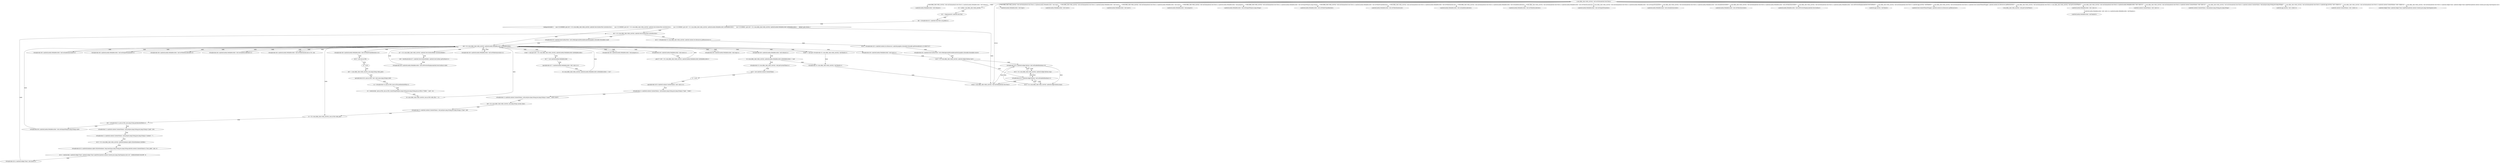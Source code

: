 digraph "<com.Abby_Alex.vedio_Activity: void onClick(android.view.View)> - android.permission.CAMERA android.permission.RECORD_AUDIO" {
    "<com.Abby_Alex.vedio_Activity: void onClick(android.view.View)>";
    "<android.media.MediaRecorder: void release()>";
    "<com.Abby_Alex.vedio_Activity: void onClick(android.view.View)>"->"<android.media.MediaRecorder: void release()>" [label="<com.Abby_Alex.vedio_Activity: void onClick(android.view.View)>/<android.media.MediaRecorder: void release()>",];
    "r0 := @this: com.Abby_Alex.vedio_Activity";
    "<com.Abby_Alex.vedio_Activity: void onClick(android.view.View)>"->"r0 := @this: com.Abby_Alex.vedio_Activity" [label="enter",];
    "$r1 := @parameter0: android.view.View";
    "r0 := @this: com.Abby_Alex.vedio_Activity"->"$r1 := @parameter0: android.view.View" [label="body",];
    "$i0 = virtualinvoke $r1.<android.view.View: int getId()>()";
    "$r1 := @parameter0: android.view.View"->"$i0 = virtualinvoke $r1.<android.view.View: int getId()>()" [label="body",];
    "lookupswitch($i0) {     case 2131099688: goto $r5 = r0.<com.Abby_Alex.vedio_Activity: android.view.SurfaceView mSurfaceview>;     case 2131099689: goto $r5 = r0.<com.Abby_Alex.vedio_Activity: android.view.SurfaceView mSurfaceview>;     case 2131099690: goto $r6 = r0.<com.Abby_Alex.vedio_Activity: android.media.MediaRecorder mMediaRecorder>;     case 2131099691: goto $r6 = r0.<com.Abby_Alex.vedio_Activity: android.media.MediaRecorder mMediaRecorder>;     default: goto return; }";
    "$i0 = virtualinvoke $r1.<android.view.View: int getId()>()"->"lookupswitch($i0) {     case 2131099688: goto $r5 = r0.<com.Abby_Alex.vedio_Activity: android.view.SurfaceView mSurfaceview>;     case 2131099689: goto $r5 = r0.<com.Abby_Alex.vedio_Activity: android.view.SurfaceView mSurfaceview>;     case 2131099690: goto $r6 = r0.<com.Abby_Alex.vedio_Activity: android.media.MediaRecorder mMediaRecorder>;     case 2131099691: goto $r6 = r0.<com.Abby_Alex.vedio_Activity: android.media.MediaRecorder mMediaRecorder>;     default: goto return; }" [label="body",];
    "$r5 = r0.<com.Abby_Alex.vedio_Activity: android.view.SurfaceView mSurfaceview>";
    "lookupswitch($i0) {     case 2131099688: goto $r5 = r0.<com.Abby_Alex.vedio_Activity: android.view.SurfaceView mSurfaceview>;     case 2131099689: goto $r5 = r0.<com.Abby_Alex.vedio_Activity: android.view.SurfaceView mSurfaceview>;     case 2131099690: goto $r6 = r0.<com.Abby_Alex.vedio_Activity: android.media.MediaRecorder mMediaRecorder>;     case 2131099691: goto $r6 = r0.<com.Abby_Alex.vedio_Activity: android.media.MediaRecorder mMediaRecorder>;     default: goto return; }"->"$r5 = r0.<com.Abby_Alex.vedio_Activity: android.view.SurfaceView mSurfaceview>" [label="body",];
    "virtualinvoke $r5.<android.view.SurfaceView: void setBackgroundDrawable(android.graphics.drawable.Drawable)>(null)";
    "$r5 = r0.<com.Abby_Alex.vedio_Activity: android.view.SurfaceView mSurfaceview>"->"virtualinvoke $r5.<android.view.SurfaceView: void setBackgroundDrawable(android.graphics.drawable.Drawable)>(null)" [label="body",];
    "$r6 = r0.<com.Abby_Alex.vedio_Activity: android.media.MediaRecorder mMediaRecorder>";
    "virtualinvoke $r5.<android.view.SurfaceView: void setBackgroundDrawable(android.graphics.drawable.Drawable)>(null)"->"$r6 = r0.<com.Abby_Alex.vedio_Activity: android.media.MediaRecorder mMediaRecorder>" [label="body",];
    "if $r6 != null goto $r6 = r0.<com.Abby_Alex.vedio_Activity: android.media.MediaRecorder mMediaRecorder>";
    "$r6 = r0.<com.Abby_Alex.vedio_Activity: android.media.MediaRecorder mMediaRecorder>"->"if $r6 != null goto $r6 = r0.<com.Abby_Alex.vedio_Activity: android.media.MediaRecorder mMediaRecorder>" [label="body",];
    "$r17 = new android.media.MediaRecorder";
    "if $r6 != null goto $r6 = r0.<com.Abby_Alex.vedio_Activity: android.media.MediaRecorder mMediaRecorder>"->"$r17 = new android.media.MediaRecorder" [label="body",];
    "specialinvoke $r17.<android.media.MediaRecorder: void <init>()>()";
    "$r17 = new android.media.MediaRecorder"->"specialinvoke $r17.<android.media.MediaRecorder: void <init>()>()" [label="body",];
    "r0.<com.Abby_Alex.vedio_Activity: android.media.MediaRecorder mMediaRecorder> = $r17";
    "specialinvoke $r17.<android.media.MediaRecorder: void <init>()>()"->"r0.<com.Abby_Alex.vedio_Activity: android.media.MediaRecorder mMediaRecorder> = $r17" [label="body",];
    "r0.<com.Abby_Alex.vedio_Activity: android.media.MediaRecorder mMediaRecorder> = $r17"->"$r6 = r0.<com.Abby_Alex.vedio_Activity: android.media.MediaRecorder mMediaRecorder>" [label="body",];
    "$r7 = r0.<com.Abby_Alex.vedio_Activity: android.view.SurfaceHolder mSurfaceHolder>";
    "$r6 = r0.<com.Abby_Alex.vedio_Activity: android.media.MediaRecorder mMediaRecorder>"->"$r7 = r0.<com.Abby_Alex.vedio_Activity: android.view.SurfaceHolder mSurfaceHolder>" [label="body",];
    "$r8 = interfaceinvoke $r7.<android.view.SurfaceHolder: android.view.Surface getSurface()>()";
    "$r7 = r0.<com.Abby_Alex.vedio_Activity: android.view.SurfaceHolder mSurfaceHolder>"->"$r8 = interfaceinvoke $r7.<android.view.SurfaceHolder: android.view.Surface getSurface()>()" [label="body",];
    "virtualinvoke $r6.<android.media.MediaRecorder: void setPreviewDisplay(android.view.Surface)>($r8)";
    "$r8 = interfaceinvoke $r7.<android.view.SurfaceHolder: android.view.Surface getSurface()>()"->"virtualinvoke $r6.<android.media.MediaRecorder: void setPreviewDisplay(android.view.Surface)>($r8)" [label="body",];
    "virtualinvoke $r6.<android.media.MediaRecorder: void setPreviewDisplay(android.view.Surface)>($r8)"->"$r6 = r0.<com.Abby_Alex.vedio_Activity: android.media.MediaRecorder mMediaRecorder>" [label="body",];
    "virtualinvoke $r6.<android.media.MediaRecorder: void setVideoSource(int)>(1)";
    "$r6 = r0.<com.Abby_Alex.vedio_Activity: android.media.MediaRecorder mMediaRecorder>"->"virtualinvoke $r6.<android.media.MediaRecorder: void setVideoSource(int)>(1)" [label="body",];
    "virtualinvoke $r6.<android.media.MediaRecorder: void setVideoSource(int)>(1)"->"$r6 = r0.<com.Abby_Alex.vedio_Activity: android.media.MediaRecorder mMediaRecorder>" [label="body",];
    "virtualinvoke $r6.<android.media.MediaRecorder: void setAudioSource(int)>(1)";
    "$r6 = r0.<com.Abby_Alex.vedio_Activity: android.media.MediaRecorder mMediaRecorder>"->"virtualinvoke $r6.<android.media.MediaRecorder: void setAudioSource(int)>(1)" [label="body",];
    "virtualinvoke $r6.<android.media.MediaRecorder: void setAudioSource(int)>(1)"->"$r6 = r0.<com.Abby_Alex.vedio_Activity: android.media.MediaRecorder mMediaRecorder>" [label="body",];
    "virtualinvoke $r6.<android.media.MediaRecorder: void setOutputFormat(int)>(1)";
    "$r6 = r0.<com.Abby_Alex.vedio_Activity: android.media.MediaRecorder mMediaRecorder>"->"virtualinvoke $r6.<android.media.MediaRecorder: void setOutputFormat(int)>(1)" [label="body",];
    "virtualinvoke $r6.<android.media.MediaRecorder: void setOutputFormat(int)>(1)"->"$r6 = r0.<com.Abby_Alex.vedio_Activity: android.media.MediaRecorder mMediaRecorder>" [label="body",];
    "virtualinvoke $r6.<android.media.MediaRecorder: void setVideoEncoder(int)>(2)";
    "$r6 = r0.<com.Abby_Alex.vedio_Activity: android.media.MediaRecorder mMediaRecorder>"->"virtualinvoke $r6.<android.media.MediaRecorder: void setVideoEncoder(int)>(2)" [label="body",];
    "virtualinvoke $r6.<android.media.MediaRecorder: void setVideoEncoder(int)>(2)"->"$r6 = r0.<com.Abby_Alex.vedio_Activity: android.media.MediaRecorder mMediaRecorder>" [label="body",];
    "virtualinvoke $r6.<android.media.MediaRecorder: void setAudioEncoder(int)>(1)";
    "$r6 = r0.<com.Abby_Alex.vedio_Activity: android.media.MediaRecorder mMediaRecorder>"->"virtualinvoke $r6.<android.media.MediaRecorder: void setAudioEncoder(int)>(1)" [label="body",];
    "virtualinvoke $r6.<android.media.MediaRecorder: void setAudioEncoder(int)>(1)"->"$r6 = r0.<com.Abby_Alex.vedio_Activity: android.media.MediaRecorder mMediaRecorder>" [label="body",];
    "virtualinvoke $r6.<android.media.MediaRecorder: void setVideoSize(int,int)>(176, 144)";
    "$r6 = r0.<com.Abby_Alex.vedio_Activity: android.media.MediaRecorder mMediaRecorder>"->"virtualinvoke $r6.<android.media.MediaRecorder: void setVideoSize(int,int)>(176, 144)" [label="body",];
    "virtualinvoke $r6.<android.media.MediaRecorder: void setVideoSize(int,int)>(176, 144)"->"$r6 = r0.<com.Abby_Alex.vedio_Activity: android.media.MediaRecorder mMediaRecorder>" [label="body",];
    "virtualinvoke $r6.<android.media.MediaRecorder: void setVideoFrameRate(int)>(15)";
    "$r6 = r0.<com.Abby_Alex.vedio_Activity: android.media.MediaRecorder mMediaRecorder>"->"virtualinvoke $r6.<android.media.MediaRecorder: void setVideoFrameRate(int)>(15)" [label="body",];
    "$r18 = new java.io.File";
    "virtualinvoke $r6.<android.media.MediaRecorder: void setVideoFrameRate(int)>(15)"->"$r18 = new java.io.File" [label="body",];
    "r4 = $r18";
    "$r18 = new java.io.File"->"r4 = $r18" [label="body",];
    "$r9 = <com.Abby_Alex.vedio_Activity: java.lang.String vedio_path>";
    "r4 = $r18"->"$r9 = <com.Abby_Alex.vedio_Activity: java.lang.String vedio_path>" [label="body",];
    "specialinvoke $r18.<java.io.File: void <init>(java.lang.String)>($r9)";
    "$r9 = <com.Abby_Alex.vedio_Activity: java.lang.String vedio_path>"->"specialinvoke $r18.<java.io.File: void <init>(java.lang.String)>($r9)" [label="body",];
    "r4 = virtualinvoke r4.<java.io.File: java.io.File getAbsoluteFile()>()";
    "specialinvoke $r18.<java.io.File: void <init>(java.lang.String)>($r9)"->"r4 = virtualinvoke r4.<java.io.File: java.io.File getAbsoluteFile()>()" [label="body",];
    "r4 = staticinvoke <java.io.File: java.io.File createTempFile(java.lang.String,java.lang.String,java.io.File)>(\"Vedio\", \".m4v\", r4)";
    "r4 = virtualinvoke r4.<java.io.File: java.io.File getAbsoluteFile()>()"->"r4 = staticinvoke <java.io.File: java.io.File createTempFile(java.lang.String,java.lang.String,java.io.File)>(\"Vedio\", \".m4v\", r4)" [label="body",];
    "r0.<com.Abby_Alex.vedio_Activity: java.io.File vedio_file> = r4";
    "r4 = staticinvoke <java.io.File: java.io.File createTempFile(java.lang.String,java.lang.String,java.io.File)>(\"Vedio\", \".m4v\", r4)"->"r0.<com.Abby_Alex.vedio_Activity: java.io.File vedio_file> = r4" [label="body",];
    "r0.<com.Abby_Alex.vedio_Activity: java.io.File vedio_file> = r4"->"$r6 = r0.<com.Abby_Alex.vedio_Activity: android.media.MediaRecorder mMediaRecorder>" [label="body",];
    "r4 = r0.<com.Abby_Alex.vedio_Activity: java.io.File vedio_file>";
    "$r6 = r0.<com.Abby_Alex.vedio_Activity: android.media.MediaRecorder mMediaRecorder>"->"r4 = r0.<com.Abby_Alex.vedio_Activity: java.io.File vedio_file>" [label="body",];
    "$r9 = virtualinvoke r4.<java.io.File: java.lang.String getAbsolutePath()>()";
    "r4 = r0.<com.Abby_Alex.vedio_Activity: java.io.File vedio_file>"->"$r9 = virtualinvoke r4.<java.io.File: java.lang.String getAbsolutePath()>()" [label="body",];
    "virtualinvoke $r6.<android.media.MediaRecorder: void setOutputFile(java.lang.String)>($r9)";
    "$r9 = virtualinvoke r4.<java.io.File: java.lang.String getAbsolutePath()>()"->"virtualinvoke $r6.<android.media.MediaRecorder: void setOutputFile(java.lang.String)>($r9)" [label="body",];
    "virtualinvoke $r6.<android.media.MediaRecorder: void setOutputFile(java.lang.String)>($r9)"->"$r6 = r0.<com.Abby_Alex.vedio_Activity: android.media.MediaRecorder mMediaRecorder>" [label="body",];
    "virtualinvoke $r6.<android.media.MediaRecorder: void prepare()>()";
    "$r6 = r0.<com.Abby_Alex.vedio_Activity: android.media.MediaRecorder mMediaRecorder>"->"virtualinvoke $r6.<android.media.MediaRecorder: void prepare()>()" [label="body",];
    "virtualinvoke $r6.<android.media.MediaRecorder: void prepare()>()"->"$r6 = r0.<com.Abby_Alex.vedio_Activity: android.media.MediaRecorder mMediaRecorder>" [label="body",];
    "virtualinvoke $r6.<android.media.MediaRecorder: void start()>()";
    "$r6 = r0.<com.Abby_Alex.vedio_Activity: android.media.MediaRecorder mMediaRecorder>"->"virtualinvoke $r6.<android.media.MediaRecorder: void start()>()" [label="body",];
    "$r10 = r0.<com.Abby_Alex.vedio_Activity: android.widget.Button start>";
    "virtualinvoke $r6.<android.media.MediaRecorder: void start()>()"->"$r10 = r0.<com.Abby_Alex.vedio_Activity: android.widget.Button start>" [label="body",];
    "virtualinvoke $r10.<android.widget.Button: void setEnabled(boolean)>(0)";
    "$r10 = r0.<com.Abby_Alex.vedio_Activity: android.widget.Button start>"->"virtualinvoke $r10.<android.widget.Button: void setEnabled(boolean)>(0)" [label="body",];
    "$r10 = r0.<com.Abby_Alex.vedio_Activity: android.widget.Button stop>";
    "virtualinvoke $r10.<android.widget.Button: void setEnabled(boolean)>(0)"->"$r10 = r0.<com.Abby_Alex.vedio_Activity: android.widget.Button stop>" [label="body",];
    "virtualinvoke $r10.<android.widget.Button: void setEnabled(boolean)>(1)";
    "$r10 = r0.<com.Abby_Alex.vedio_Activity: android.widget.Button stop>"->"virtualinvoke $r10.<android.widget.Button: void setEnabled(boolean)>(1)" [label="body",];
    "$r10 = r0.<com.Abby_Alex.vedio_Activity: android.widget.Button back>";
    "virtualinvoke $r10.<android.widget.Button: void setEnabled(boolean)>(1)"->"$r10 = r0.<com.Abby_Alex.vedio_Activity: android.widget.Button back>" [label="body",];
    "$r10 = r0.<com.Abby_Alex.vedio_Activity: android.widget.Button back>"->"virtualinvoke $r10.<android.widget.Button: void setEnabled(boolean)>(0)" [label="body",];
    "return <com.Abby_Alex.vedio_Activity: void onClick(android.view.View)>";
    "virtualinvoke $r10.<android.widget.Button: void setEnabled(boolean)>(0)"->"return <com.Abby_Alex.vedio_Activity: void onClick(android.view.View)>" [label="body",];
    "return <com.Abby_Alex.vedio_Activity: void onClick(android.view.View)>"->"<com.Abby_Alex.vedio_Activity: void onClick(android.view.View)>" [label="return",];
    "if $r6 != null goto $r6 = r0.<com.Abby_Alex.vedio_Activity: android.media.MediaRecorder mMediaRecorder>"->"$r6 = r0.<com.Abby_Alex.vedio_Activity: android.media.MediaRecorder mMediaRecorder>" [label="body",];
    "virtualinvoke $r6.<android.media.MediaRecorder: void reset()>()";
    "$r6 = r0.<com.Abby_Alex.vedio_Activity: android.media.MediaRecorder mMediaRecorder>"->"virtualinvoke $r6.<android.media.MediaRecorder: void reset()>()" [label="body",];
    "goto [?= $r6 = r0.<com.Abby_Alex.vedio_Activity: android.media.MediaRecorder mMediaRecorder>]";
    "virtualinvoke $r6.<android.media.MediaRecorder: void reset()>()"->"goto [?= $r6 = r0.<com.Abby_Alex.vedio_Activity: android.media.MediaRecorder mMediaRecorder>]" [label="body",];
    "goto [?= $r6 = r0.<com.Abby_Alex.vedio_Activity: android.media.MediaRecorder mMediaRecorder>]"->"$r6 = r0.<com.Abby_Alex.vedio_Activity: android.media.MediaRecorder mMediaRecorder>" [label="body",];
    "lookupswitch($i0) {     case 2131099688: goto $r5 = r0.<com.Abby_Alex.vedio_Activity: android.view.SurfaceView mSurfaceview>;     case 2131099689: goto $r5 = r0.<com.Abby_Alex.vedio_Activity: android.view.SurfaceView mSurfaceview>;     case 2131099690: goto $r6 = r0.<com.Abby_Alex.vedio_Activity: android.media.MediaRecorder mMediaRecorder>;     case 2131099691: goto $r6 = r0.<com.Abby_Alex.vedio_Activity: android.media.MediaRecorder mMediaRecorder>;     default: goto return; }"->"$r6 = r0.<com.Abby_Alex.vedio_Activity: android.media.MediaRecorder mMediaRecorder>" [label="body",];
    "virtualinvoke $r6.<android.media.MediaRecorder: void stop()>()";
    "$r6 = r0.<com.Abby_Alex.vedio_Activity: android.media.MediaRecorder mMediaRecorder>"->"virtualinvoke $r6.<android.media.MediaRecorder: void stop()>()" [label="body",];
    "virtualinvoke $r6.<android.media.MediaRecorder: void stop()>()"->"$r6 = r0.<com.Abby_Alex.vedio_Activity: android.media.MediaRecorder mMediaRecorder>" [label="body",];
    "virtualinvoke $r6.<android.media.MediaRecorder: void release()>()";
    "$r6 = r0.<com.Abby_Alex.vedio_Activity: android.media.MediaRecorder mMediaRecorder>"->"virtualinvoke $r6.<android.media.MediaRecorder: void release()>()" [label="body",];
    "r0.<com.Abby_Alex.vedio_Activity: android.media.MediaRecorder mMediaRecorder> = null";
    "virtualinvoke $r6.<android.media.MediaRecorder: void release()>()"->"r0.<com.Abby_Alex.vedio_Activity: android.media.MediaRecorder mMediaRecorder> = null" [label="body",];
    "virtualinvoke r0.<com.Abby_Alex.vedio_Activity: void getCurrentTime()>()";
    "r0.<com.Abby_Alex.vedio_Activity: android.media.MediaRecorder mMediaRecorder> = null"->"virtualinvoke r0.<com.Abby_Alex.vedio_Activity: void getCurrentTime()>()" [label="body",];
    "$r19 = new android.content.ContentValues";
    "virtualinvoke r0.<com.Abby_Alex.vedio_Activity: void getCurrentTime()>()"->"$r19 = new android.content.ContentValues" [label="body",];
    "r2 = $r19";
    "$r19 = new android.content.ContentValues"->"r2 = $r19" [label="body",];
    "specialinvoke $r19.<android.content.ContentValues: void <init>()>()";
    "r2 = $r19"->"specialinvoke $r19.<android.content.ContentValues: void <init>()>()" [label="body",];
    "virtualinvoke r2.<android.content.ContentValues: void put(java.lang.String,java.lang.String)>(\"type\", \"vedio\")";
    "specialinvoke $r19.<android.content.ContentValues: void <init>()>()"->"virtualinvoke r2.<android.content.ContentValues: void put(java.lang.String,java.lang.String)>(\"type\", \"vedio\")" [label="body",];
    "virtualinvoke r2.<android.content.ContentValues: void put(java.lang.String,java.lang.String)>(\"name\", \"\u5f55 \u50cf\")";
    "virtualinvoke r2.<android.content.ContentValues: void put(java.lang.String,java.lang.String)>(\"type\", \"vedio\")"->"virtualinvoke r2.<android.content.ContentValues: void put(java.lang.String,java.lang.String)>(\"name\", \"\u5f55 \u50cf\")" [label="body",];
    "$r9 = r0.<com.Abby_Alex.vedio_Activity: java.lang.String current_time>";
    "virtualinvoke r2.<android.content.ContentValues: void put(java.lang.String,java.lang.String)>(\"name\", \"\u5f55 \u50cf\")"->"$r9 = r0.<com.Abby_Alex.vedio_Activity: java.lang.String current_time>" [label="body",];
    "virtualinvoke r2.<android.content.ContentValues: void put(java.lang.String,java.lang.String)>(\"time\", $r9)";
    "$r9 = r0.<com.Abby_Alex.vedio_Activity: java.lang.String current_time>"->"virtualinvoke r2.<android.content.ContentValues: void put(java.lang.String,java.lang.String)>(\"time\", $r9)" [label="body",];
    "virtualinvoke r2.<android.content.ContentValues: void put(java.lang.String,java.lang.String)>(\"time\", $r9)"->"r4 = r0.<com.Abby_Alex.vedio_Activity: java.io.File vedio_file>" [label="body",];
    "virtualinvoke r2.<android.content.ContentValues: void put(java.lang.String,java.lang.String)>(\"path\", $r9)";
    "$r9 = virtualinvoke r4.<java.io.File: java.lang.String getAbsolutePath()>()"->"virtualinvoke r2.<android.content.ContentValues: void put(java.lang.String,java.lang.String)>(\"path\", $r9)" [label="body",];
    "virtualinvoke r2.<android.content.ContentValues: void put(java.lang.String,java.lang.String)>(\"content\", \"\")";
    "virtualinvoke r2.<android.content.ContentValues: void put(java.lang.String,java.lang.String)>(\"path\", $r9)"->"virtualinvoke r2.<android.content.ContentValues: void put(java.lang.String,java.lang.String)>(\"content\", \"\")" [label="body",];
    "$r13 = r0.<com.Abby_Alex.vedio_Activity: android.database.sqlite.SQLiteDatabase mSQlite>";
    "virtualinvoke r2.<android.content.ContentValues: void put(java.lang.String,java.lang.String)>(\"content\", \"\")"->"$r13 = r0.<com.Abby_Alex.vedio_Activity: android.database.sqlite.SQLiteDatabase mSQlite>" [label="body",];
    "virtualinvoke $r13.<android.database.sqlite.SQLiteDatabase: long insert(java.lang.String,java.lang.String,android.content.ContentValues)>(\"love_table\", null, r2)";
    "$r13 = r0.<com.Abby_Alex.vedio_Activity: android.database.sqlite.SQLiteDatabase mSQlite>"->"virtualinvoke $r13.<android.database.sqlite.SQLiteDatabase: long insert(java.lang.String,java.lang.String,android.content.ContentValues)>(\"love_table\", null, r2)" [label="body",];
    "$r14 = staticinvoke <android.widget.Toast: android.widget.Toast makeText(android.content.Context,java.lang.CharSequence,int)>(r0, \"\u4fdd\u5b58\u6210\u529f\", 0)";
    "virtualinvoke $r13.<android.database.sqlite.SQLiteDatabase: long insert(java.lang.String,java.lang.String,android.content.ContentValues)>(\"love_table\", null, r2)"->"$r14 = staticinvoke <android.widget.Toast: android.widget.Toast makeText(android.content.Context,java.lang.CharSequence,int)>(r0, \"\u4fdd\u5b58\u6210\u529f\", 0)" [label="body",];
    "virtualinvoke $r14.<android.widget.Toast: void show()>()";
    "$r14 = staticinvoke <android.widget.Toast: android.widget.Toast makeText(android.content.Context,java.lang.CharSequence,int)>(r0, \"\u4fdd\u5b58\u6210\u529f\", 0)"->"virtualinvoke $r14.<android.widget.Toast: void show()>()" [label="body",];
    "virtualinvoke $r14.<android.widget.Toast: void show()>()"->"$r5 = r0.<com.Abby_Alex.vedio_Activity: android.view.SurfaceView mSurfaceview>" [label="body",];
    "$r15 = virtualinvoke r0.<com.Abby_Alex.vedio_Activity: android.content.res.Resources getResources()>()";
    "$r5 = r0.<com.Abby_Alex.vedio_Activity: android.view.SurfaceView mSurfaceview>"->"$r15 = virtualinvoke r0.<com.Abby_Alex.vedio_Activity: android.content.res.Resources getResources()>()" [label="body",];
    "$r16 = virtualinvoke $r15.<android.content.res.Resources: android.graphics.drawable.Drawable getDrawable(int)>(2130837527)";
    "$r15 = virtualinvoke r0.<com.Abby_Alex.vedio_Activity: android.content.res.Resources getResources()>()"->"$r16 = virtualinvoke $r15.<android.content.res.Resources: android.graphics.drawable.Drawable getDrawable(int)>(2130837527)" [label="body",];
    "virtualinvoke $r5.<android.view.SurfaceView: void setBackgroundDrawable(android.graphics.drawable.Drawable)>($r16)";
    "$r16 = virtualinvoke $r15.<android.content.res.Resources: android.graphics.drawable.Drawable getDrawable(int)>(2130837527)"->"virtualinvoke $r5.<android.view.SurfaceView: void setBackgroundDrawable(android.graphics.drawable.Drawable)>($r16)" [label="body",];
    "virtualinvoke $r5.<android.view.SurfaceView: void setBackgroundDrawable(android.graphics.drawable.Drawable)>($r16)"->"$r10 = r0.<com.Abby_Alex.vedio_Activity: android.widget.Button start>" [label="body",];
    "$r10 = r0.<com.Abby_Alex.vedio_Activity: android.widget.Button start>"->"virtualinvoke $r10.<android.widget.Button: void setEnabled(boolean)>(1)" [label="body",];
    "virtualinvoke $r10.<android.widget.Button: void setEnabled(boolean)>(1)"->"$r10 = r0.<com.Abby_Alex.vedio_Activity: android.widget.Button stop>" [label="body",];
    "$r10 = r0.<com.Abby_Alex.vedio_Activity: android.widget.Button stop>"->"virtualinvoke $r10.<android.widget.Button: void setEnabled(boolean)>(0)" [label="body",];
    "virtualinvoke $r10.<android.widget.Button: void setEnabled(boolean)>(0)"->"$r10 = r0.<com.Abby_Alex.vedio_Activity: android.widget.Button back>" [label="body",];
    "$r10 = r0.<com.Abby_Alex.vedio_Activity: android.widget.Button back>"->"virtualinvoke $r10.<android.widget.Button: void setEnabled(boolean)>(1)" [label="body",];
    "virtualinvoke $r10.<android.widget.Button: void setEnabled(boolean)>(1)"->"return <com.Abby_Alex.vedio_Activity: void onClick(android.view.View)>" [label="body",];
    "if $r6 == null goto virtualinvoke r0.<com.Abby_Alex.vedio_Activity: void finish()>()";
    "$r6 = r0.<com.Abby_Alex.vedio_Activity: android.media.MediaRecorder mMediaRecorder>"->"if $r6 == null goto virtualinvoke r0.<com.Abby_Alex.vedio_Activity: void finish()>()" [label="body",];
    "if $r6 == null goto virtualinvoke r0.<com.Abby_Alex.vedio_Activity: void finish()>()"->"$r6 = r0.<com.Abby_Alex.vedio_Activity: android.media.MediaRecorder mMediaRecorder>" [label="body",];
    "virtualinvoke r0.<com.Abby_Alex.vedio_Activity: void finish()>()";
    "r0.<com.Abby_Alex.vedio_Activity: android.media.MediaRecorder mMediaRecorder> = null"->"virtualinvoke r0.<com.Abby_Alex.vedio_Activity: void finish()>()" [label="body",];
    "virtualinvoke r0.<com.Abby_Alex.vedio_Activity: void finish()>()"->"return <com.Abby_Alex.vedio_Activity: void onClick(android.view.View)>" [label="body",];
    "if $r6 == null goto virtualinvoke r0.<com.Abby_Alex.vedio_Activity: void finish()>()"->"virtualinvoke r0.<com.Abby_Alex.vedio_Activity: void finish()>()" [label="body",];
    "lookupswitch($i0) {     case 2131099688: goto $r5 = r0.<com.Abby_Alex.vedio_Activity: android.view.SurfaceView mSurfaceview>;     case 2131099689: goto $r5 = r0.<com.Abby_Alex.vedio_Activity: android.view.SurfaceView mSurfaceview>;     case 2131099690: goto $r6 = r0.<com.Abby_Alex.vedio_Activity: android.media.MediaRecorder mMediaRecorder>;     case 2131099691: goto $r6 = r0.<com.Abby_Alex.vedio_Activity: android.media.MediaRecorder mMediaRecorder>;     default: goto return; }"->"return <com.Abby_Alex.vedio_Activity: void onClick(android.view.View)>" [label="body",];
    "<android.media.MediaRecorder: void stop()>";
    "<com.Abby_Alex.vedio_Activity: void onClick(android.view.View)>"->"<android.media.MediaRecorder: void stop()>" [label="<com.Abby_Alex.vedio_Activity: void onClick(android.view.View)>/<android.media.MediaRecorder: void stop()>",];
    "<android.media.MediaRecorder: void reset()>";
    "<com.Abby_Alex.vedio_Activity: void onClick(android.view.View)>"->"<android.media.MediaRecorder: void reset()>" [label="<com.Abby_Alex.vedio_Activity: void onClick(android.view.View)>/<android.media.MediaRecorder: void reset()>",];
    "<android.media.MediaRecorder: void start()>";
    "<com.Abby_Alex.vedio_Activity: void onClick(android.view.View)>"->"<android.media.MediaRecorder: void start()>" [label="<com.Abby_Alex.vedio_Activity: void onClick(android.view.View)>/<android.media.MediaRecorder: void start()>",];
    "<android.media.MediaRecorder: void prepare()>";
    "<com.Abby_Alex.vedio_Activity: void onClick(android.view.View)>"->"<android.media.MediaRecorder: void prepare()>" [label="<com.Abby_Alex.vedio_Activity: void onClick(android.view.View)>/<android.media.MediaRecorder: void prepare()>",];
    "<android.media.MediaRecorder: void setOutputFile(java.lang.String)>";
    "<com.Abby_Alex.vedio_Activity: void onClick(android.view.View)>"->"<android.media.MediaRecorder: void setOutputFile(java.lang.String)>" [label="<com.Abby_Alex.vedio_Activity: void onClick(android.view.View)>/<android.media.MediaRecorder: void setOutputFile(java.lang.String)>",];
    "<android.media.MediaRecorder: void setVideoFrameRate(int)>";
    "<com.Abby_Alex.vedio_Activity: void onClick(android.view.View)>"->"<android.media.MediaRecorder: void setVideoFrameRate(int)>" [label="<com.Abby_Alex.vedio_Activity: void onClick(android.view.View)>/<android.media.MediaRecorder: void setVideoFrameRate(int)>",];
    "<android.media.MediaRecorder: void setVideoSize(int,int)>";
    "<com.Abby_Alex.vedio_Activity: void onClick(android.view.View)>"->"<android.media.MediaRecorder: void setVideoSize(int,int)>" [label="<com.Abby_Alex.vedio_Activity: void onClick(android.view.View)>/<android.media.MediaRecorder: void setVideoSize(int,int)>",];
    "<android.media.MediaRecorder: void setAudioEncoder(int)>";
    "<com.Abby_Alex.vedio_Activity: void onClick(android.view.View)>"->"<android.media.MediaRecorder: void setAudioEncoder(int)>" [label="<com.Abby_Alex.vedio_Activity: void onClick(android.view.View)>/<android.media.MediaRecorder: void setAudioEncoder(int)>",];
    "<android.media.MediaRecorder: void setVideoEncoder(int)>";
    "<com.Abby_Alex.vedio_Activity: void onClick(android.view.View)>"->"<android.media.MediaRecorder: void setVideoEncoder(int)>" [label="<com.Abby_Alex.vedio_Activity: void onClick(android.view.View)>/<android.media.MediaRecorder: void setVideoEncoder(int)>",];
    "<android.media.MediaRecorder: void setOutputFormat(int)>";
    "<com.Abby_Alex.vedio_Activity: void onClick(android.view.View)>"->"<android.media.MediaRecorder: void setOutputFormat(int)>" [label="<com.Abby_Alex.vedio_Activity: void onClick(android.view.View)>/<android.media.MediaRecorder: void setOutputFormat(int)>",];
    "<android.media.MediaRecorder: void setAudioSource(int)>";
    "<com.Abby_Alex.vedio_Activity: void onClick(android.view.View)>"->"<android.media.MediaRecorder: void setAudioSource(int)>" [label="<com.Abby_Alex.vedio_Activity: void onClick(android.view.View)>/<android.media.MediaRecorder: void setAudioSource(int)>",];
    "<android.media.MediaRecorder: void setVideoSource(int)>";
    "<com.Abby_Alex.vedio_Activity: void onClick(android.view.View)>"->"<android.media.MediaRecorder: void setVideoSource(int)>" [label="<com.Abby_Alex.vedio_Activity: void onClick(android.view.View)>/<android.media.MediaRecorder: void setVideoSource(int)>",];
    "<android.media.MediaRecorder: void setPreviewDisplay(android.view.Surface)>";
    "<com.Abby_Alex.vedio_Activity: void onClick(android.view.View)>"->"<android.media.MediaRecorder: void setPreviewDisplay(android.view.Surface)>" [label="<com.Abby_Alex.vedio_Activity: void onClick(android.view.View)>/<android.media.MediaRecorder: void setPreviewDisplay(android.view.Surface)>",];
    "<android.app.Activity: void finish()>";
    "<com.Abby_Alex.vedio_Activity: void onClick(android.view.View)>"->"<android.app.Activity: void finish()>" [label="<com.Abby_Alex.vedio_Activity: void onClick(android.view.View)>/<android.app.Activity: void finish()>",];
    "<android.view.ContextThemeWrapper: android.content.res.Resources getResources()>";
    "<com.Abby_Alex.vedio_Activity: void onClick(android.view.View)>"->"<android.view.ContextThemeWrapper: android.content.res.Resources getResources()>" [label="<com.Abby_Alex.vedio_Activity: void onClick(android.view.View)>/<android.view.ContextThemeWrapper: android.content.res.Resources getResources()>",];
    "<com.Abby_Alex.vedio_Activity: void getCurrentTime()>";
    "<com.Abby_Alex.vedio_Activity: void onClick(android.view.View)>"->"<com.Abby_Alex.vedio_Activity: void getCurrentTime()>" [label="<com.Abby_Alex.vedio_Activity: void onClick(android.view.View)>/<com.Abby_Alex.vedio_Activity: void getCurrentTime()>",];
    "<android.media.MediaRecorder: void <init>()>";
    "<com.Abby_Alex.vedio_Activity: void onClick(android.view.View)>"->"<android.media.MediaRecorder: void <init>()>" [label="<com.Abby_Alex.vedio_Activity: void onClick(android.view.View)>/<android.media.MediaRecorder: void <init>()>",];
    "<android.media.MediaRecorder: void finalize()>";
    "<android.media.MediaRecorder: void <init>()>"->"<android.media.MediaRecorder: void finalize()>" [label="<android.media.MediaRecorder: void <init>()>/<android.media.MediaRecorder: void finalize()>",];
    "<android.content.ContentValues: void <init>()>";
    "<com.Abby_Alex.vedio_Activity: void onClick(android.view.View)>"->"<android.content.ContentValues: void <init>()>" [label="<com.Abby_Alex.vedio_Activity: void onClick(android.view.View)>/<android.content.ContentValues: void <init>()>",];
    "<android.content.ContentValues: void put(java.lang.String,java.lang.String)>";
    "<com.Abby_Alex.vedio_Activity: void onClick(android.view.View)>"->"<android.content.ContentValues: void put(java.lang.String,java.lang.String)>" [label="<com.Abby_Alex.vedio_Activity: void onClick(android.view.View)>/<android.content.ContentValues: void put(java.lang.String,java.lang.String)>",];
    "<android.app.Activity: void <clinit>()>";
    "<com.Abby_Alex.vedio_Activity: void onClick(android.view.View)>"->"<android.app.Activity: void <clinit>()>" [label="<com.Abby_Alex.vedio_Activity: void onClick(android.view.View)>/<android.app.Activity: void <clinit>()>",];
    "<android.content.ContentValues: void <clinit>()>";
    "<com.Abby_Alex.vedio_Activity: void onClick(android.view.View)>"->"<android.content.ContentValues: void <clinit>()>" [label="<com.Abby_Alex.vedio_Activity: void onClick(android.view.View)>/<android.content.ContentValues: void <clinit>()>",];
    "<android.widget.Toast: android.widget.Toast makeText(android.content.Context,java.lang.CharSequence,int)>";
    "<com.Abby_Alex.vedio_Activity: void onClick(android.view.View)>"->"<android.widget.Toast: android.widget.Toast makeText(android.content.Context,java.lang.CharSequence,int)>" [label="<com.Abby_Alex.vedio_Activity: void onClick(android.view.View)>/<android.widget.Toast: android.widget.Toast makeText(android.content.Context,java.lang.CharSequence,int)>",];
}
